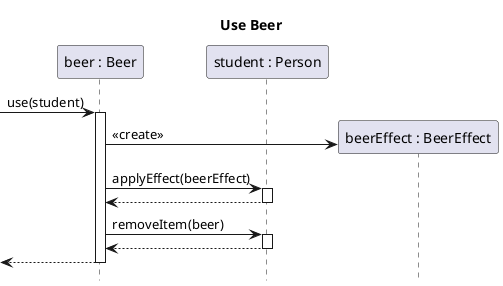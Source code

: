@startuml item-beer-use
title Use Beer
hide footbox

participant "beer : Beer" as beer
participant "student : Person" as student

[-> beer ++: use(student)
create "beerEffect : BeerEffect" as beerEffect
beer -> beerEffect : <<create>>
beer -> student ++ : applyEffect(beerEffect)
student --> beer --
beer -> student ++ : removeItem(beer)
student --> beer --
[<-- beer --

@enduml